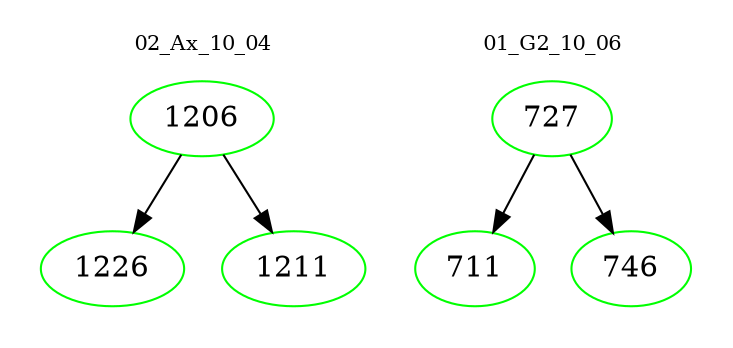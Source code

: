 digraph{
subgraph cluster_0 {
color = white
label = "02_Ax_10_04";
fontsize=10;
T0_1206 [label="1206", color="green"]
T0_1206 -> T0_1226 [color="black"]
T0_1226 [label="1226", color="green"]
T0_1206 -> T0_1211 [color="black"]
T0_1211 [label="1211", color="green"]
}
subgraph cluster_1 {
color = white
label = "01_G2_10_06";
fontsize=10;
T1_727 [label="727", color="green"]
T1_727 -> T1_711 [color="black"]
T1_711 [label="711", color="green"]
T1_727 -> T1_746 [color="black"]
T1_746 [label="746", color="green"]
}
}
